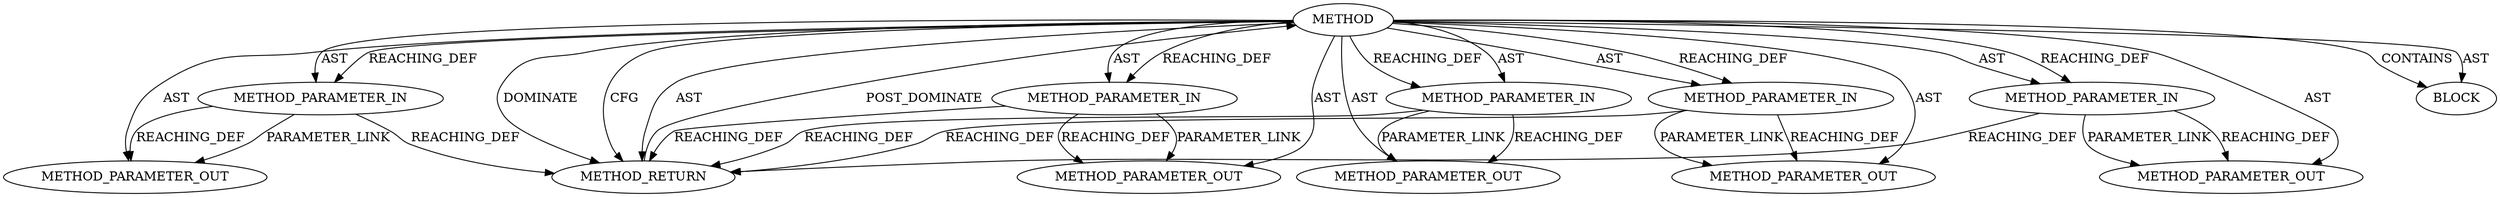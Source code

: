 digraph {
  12107 [label=METHOD AST_PARENT_TYPE="NAMESPACE_BLOCK" AST_PARENT_FULL_NAME="<global>" ORDER=0 CODE="<empty>" FULL_NAME="iov_iter_bvec" IS_EXTERNAL=true FILENAME="<empty>" SIGNATURE="" NAME="iov_iter_bvec"]
  12111 [label=METHOD_PARAMETER_IN ORDER=4 CODE="p4" IS_VARIADIC=false TYPE_FULL_NAME="ANY" EVALUATION_STRATEGY="BY_VALUE" INDEX=4 NAME="p4"]
  12110 [label=METHOD_PARAMETER_IN ORDER=3 CODE="p3" IS_VARIADIC=false TYPE_FULL_NAME="ANY" EVALUATION_STRATEGY="BY_VALUE" INDEX=3 NAME="p3"]
  12112 [label=METHOD_PARAMETER_IN ORDER=5 CODE="p5" IS_VARIADIC=false TYPE_FULL_NAME="ANY" EVALUATION_STRATEGY="BY_VALUE" INDEX=5 NAME="p5"]
  12108 [label=METHOD_PARAMETER_IN ORDER=1 CODE="p1" IS_VARIADIC=false TYPE_FULL_NAME="ANY" EVALUATION_STRATEGY="BY_VALUE" INDEX=1 NAME="p1"]
  13304 [label=METHOD_PARAMETER_OUT ORDER=4 CODE="p4" IS_VARIADIC=false TYPE_FULL_NAME="ANY" EVALUATION_STRATEGY="BY_VALUE" INDEX=4 NAME="p4"]
  13302 [label=METHOD_PARAMETER_OUT ORDER=2 CODE="p2" IS_VARIADIC=false TYPE_FULL_NAME="ANY" EVALUATION_STRATEGY="BY_VALUE" INDEX=2 NAME="p2"]
  13303 [label=METHOD_PARAMETER_OUT ORDER=3 CODE="p3" IS_VARIADIC=false TYPE_FULL_NAME="ANY" EVALUATION_STRATEGY="BY_VALUE" INDEX=3 NAME="p3"]
  13301 [label=METHOD_PARAMETER_OUT ORDER=1 CODE="p1" IS_VARIADIC=false TYPE_FULL_NAME="ANY" EVALUATION_STRATEGY="BY_VALUE" INDEX=1 NAME="p1"]
  12113 [label=BLOCK ORDER=1 ARGUMENT_INDEX=1 CODE="<empty>" TYPE_FULL_NAME="ANY"]
  13305 [label=METHOD_PARAMETER_OUT ORDER=5 CODE="p5" IS_VARIADIC=false TYPE_FULL_NAME="ANY" EVALUATION_STRATEGY="BY_VALUE" INDEX=5 NAME="p5"]
  12114 [label=METHOD_RETURN ORDER=2 CODE="RET" TYPE_FULL_NAME="ANY" EVALUATION_STRATEGY="BY_VALUE"]
  12109 [label=METHOD_PARAMETER_IN ORDER=2 CODE="p2" IS_VARIADIC=false TYPE_FULL_NAME="ANY" EVALUATION_STRATEGY="BY_VALUE" INDEX=2 NAME="p2"]
  12107 -> 13301 [label=AST ]
  12111 -> 13304 [label=REACHING_DEF VARIABLE="p4"]
  12107 -> 12114 [label=DOMINATE ]
  12111 -> 12114 [label=REACHING_DEF VARIABLE="p4"]
  12107 -> 12114 [label=CFG ]
  12107 -> 12111 [label=REACHING_DEF VARIABLE=""]
  12108 -> 12114 [label=REACHING_DEF VARIABLE="p1"]
  12108 -> 13301 [label=PARAMETER_LINK ]
  12112 -> 12114 [label=REACHING_DEF VARIABLE="p5"]
  12107 -> 12109 [label=REACHING_DEF VARIABLE=""]
  12108 -> 13301 [label=REACHING_DEF VARIABLE="p1"]
  12107 -> 12112 [label=AST ]
  12107 -> 13302 [label=AST ]
  12111 -> 13304 [label=PARAMETER_LINK ]
  12114 -> 12107 [label=POST_DOMINATE ]
  12112 -> 13305 [label=REACHING_DEF VARIABLE="p5"]
  12112 -> 13305 [label=PARAMETER_LINK ]
  12107 -> 12113 [label=AST ]
  12107 -> 12112 [label=REACHING_DEF VARIABLE=""]
  12109 -> 13302 [label=PARAMETER_LINK ]
  12107 -> 12108 [label=REACHING_DEF VARIABLE=""]
  12107 -> 12113 [label=CONTAINS ]
  12107 -> 12111 [label=AST ]
  12109 -> 13302 [label=REACHING_DEF VARIABLE="p2"]
  12107 -> 13303 [label=AST ]
  12110 -> 13303 [label=PARAMETER_LINK ]
  12107 -> 13304 [label=AST ]
  12107 -> 12108 [label=AST ]
  12107 -> 13305 [label=AST ]
  12107 -> 12110 [label=REACHING_DEF VARIABLE=""]
  12110 -> 12114 [label=REACHING_DEF VARIABLE="p3"]
  12107 -> 12109 [label=AST ]
  12109 -> 12114 [label=REACHING_DEF VARIABLE="p2"]
  12110 -> 13303 [label=REACHING_DEF VARIABLE="p3"]
  12107 -> 12114 [label=AST ]
  12107 -> 12110 [label=AST ]
}

